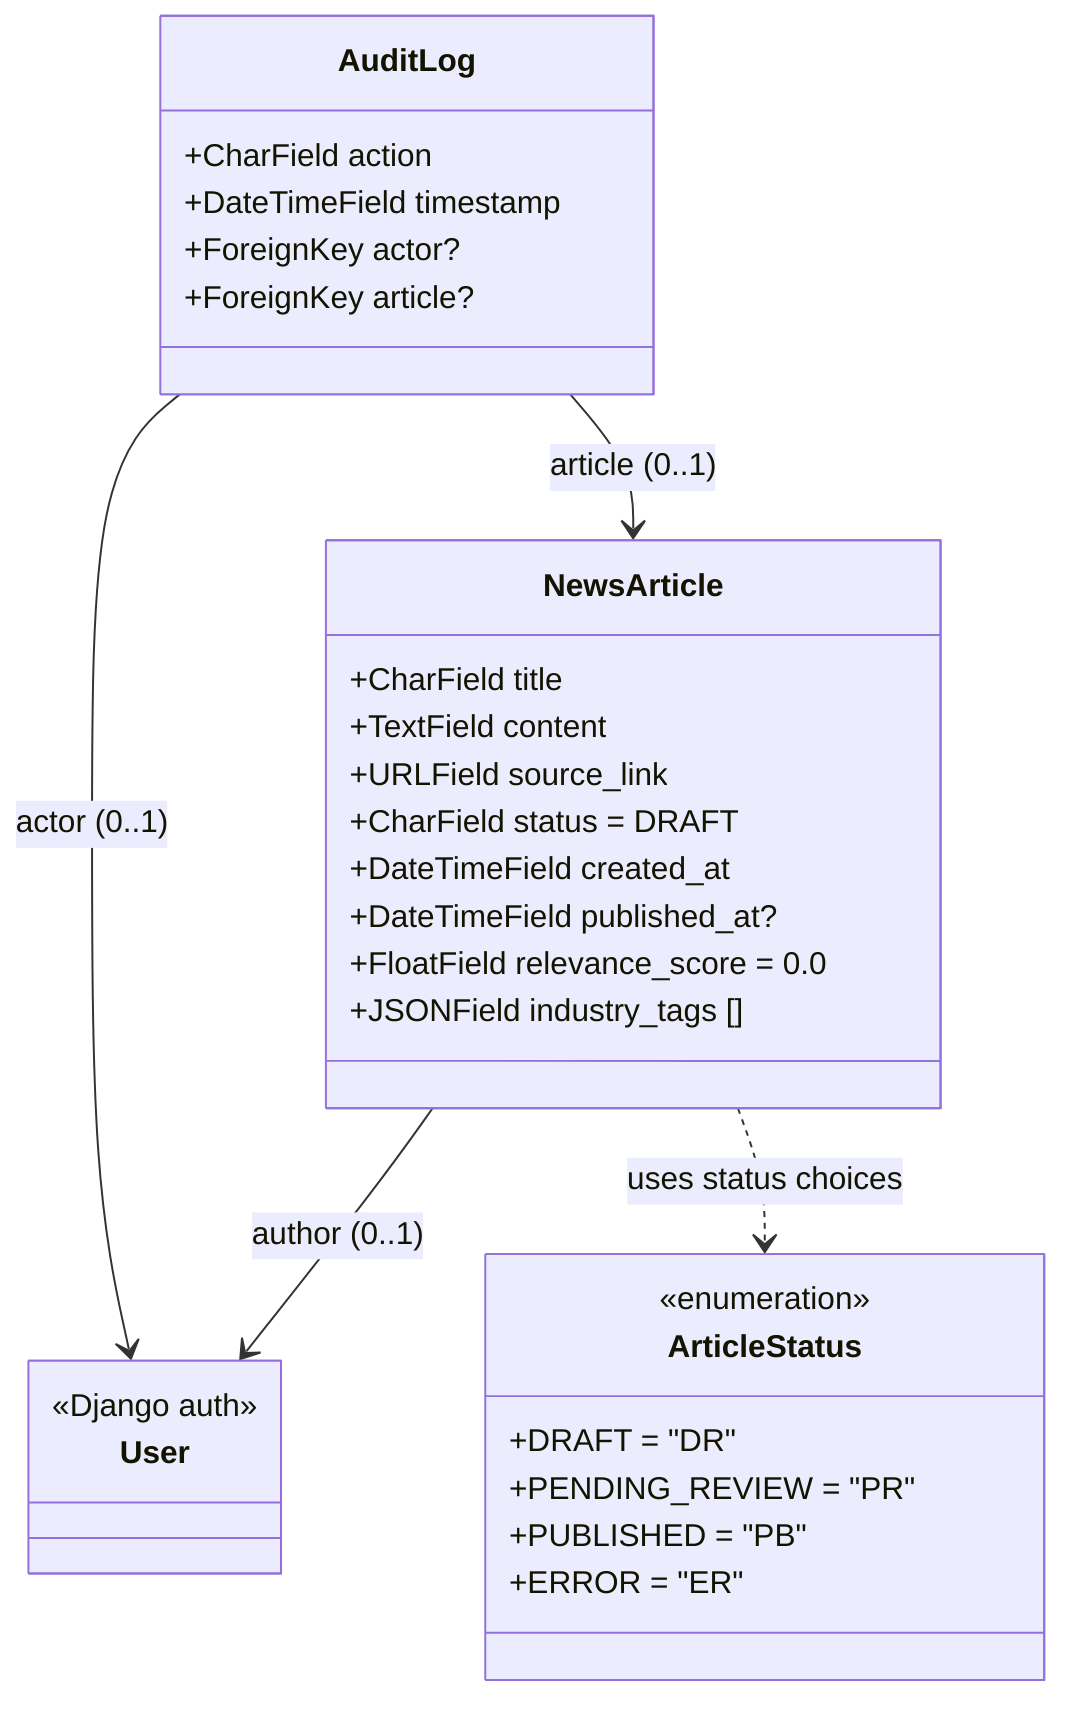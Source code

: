 classDiagram
    direction TB

    class ArticleStatus {
        <<enumeration>>
        +DRAFT = "DR"
        +PENDING_REVIEW = "PR"
        +PUBLISHED = "PB"
        +ERROR = "ER"
    }

    class NewsArticle {
        +CharField title
        +TextField content
        +URLField source_link
        +CharField status = DRAFT
        +DateTimeField created_at
        +DateTimeField published_at?
        +FloatField relevance_score = 0.0
        +JSONField industry_tags []
    }

    class AuditLog {
        +CharField action
        +DateTimeField timestamp
        +ForeignKey actor?
        +ForeignKey article?
    }

    class User {
        <<Django auth>>
    }

    NewsArticle --> User : author (0..1)
    AuditLog --> User : actor (0..1)
    AuditLog --> NewsArticle : article (0..1)
    NewsArticle ..> ArticleStatus : uses status choices